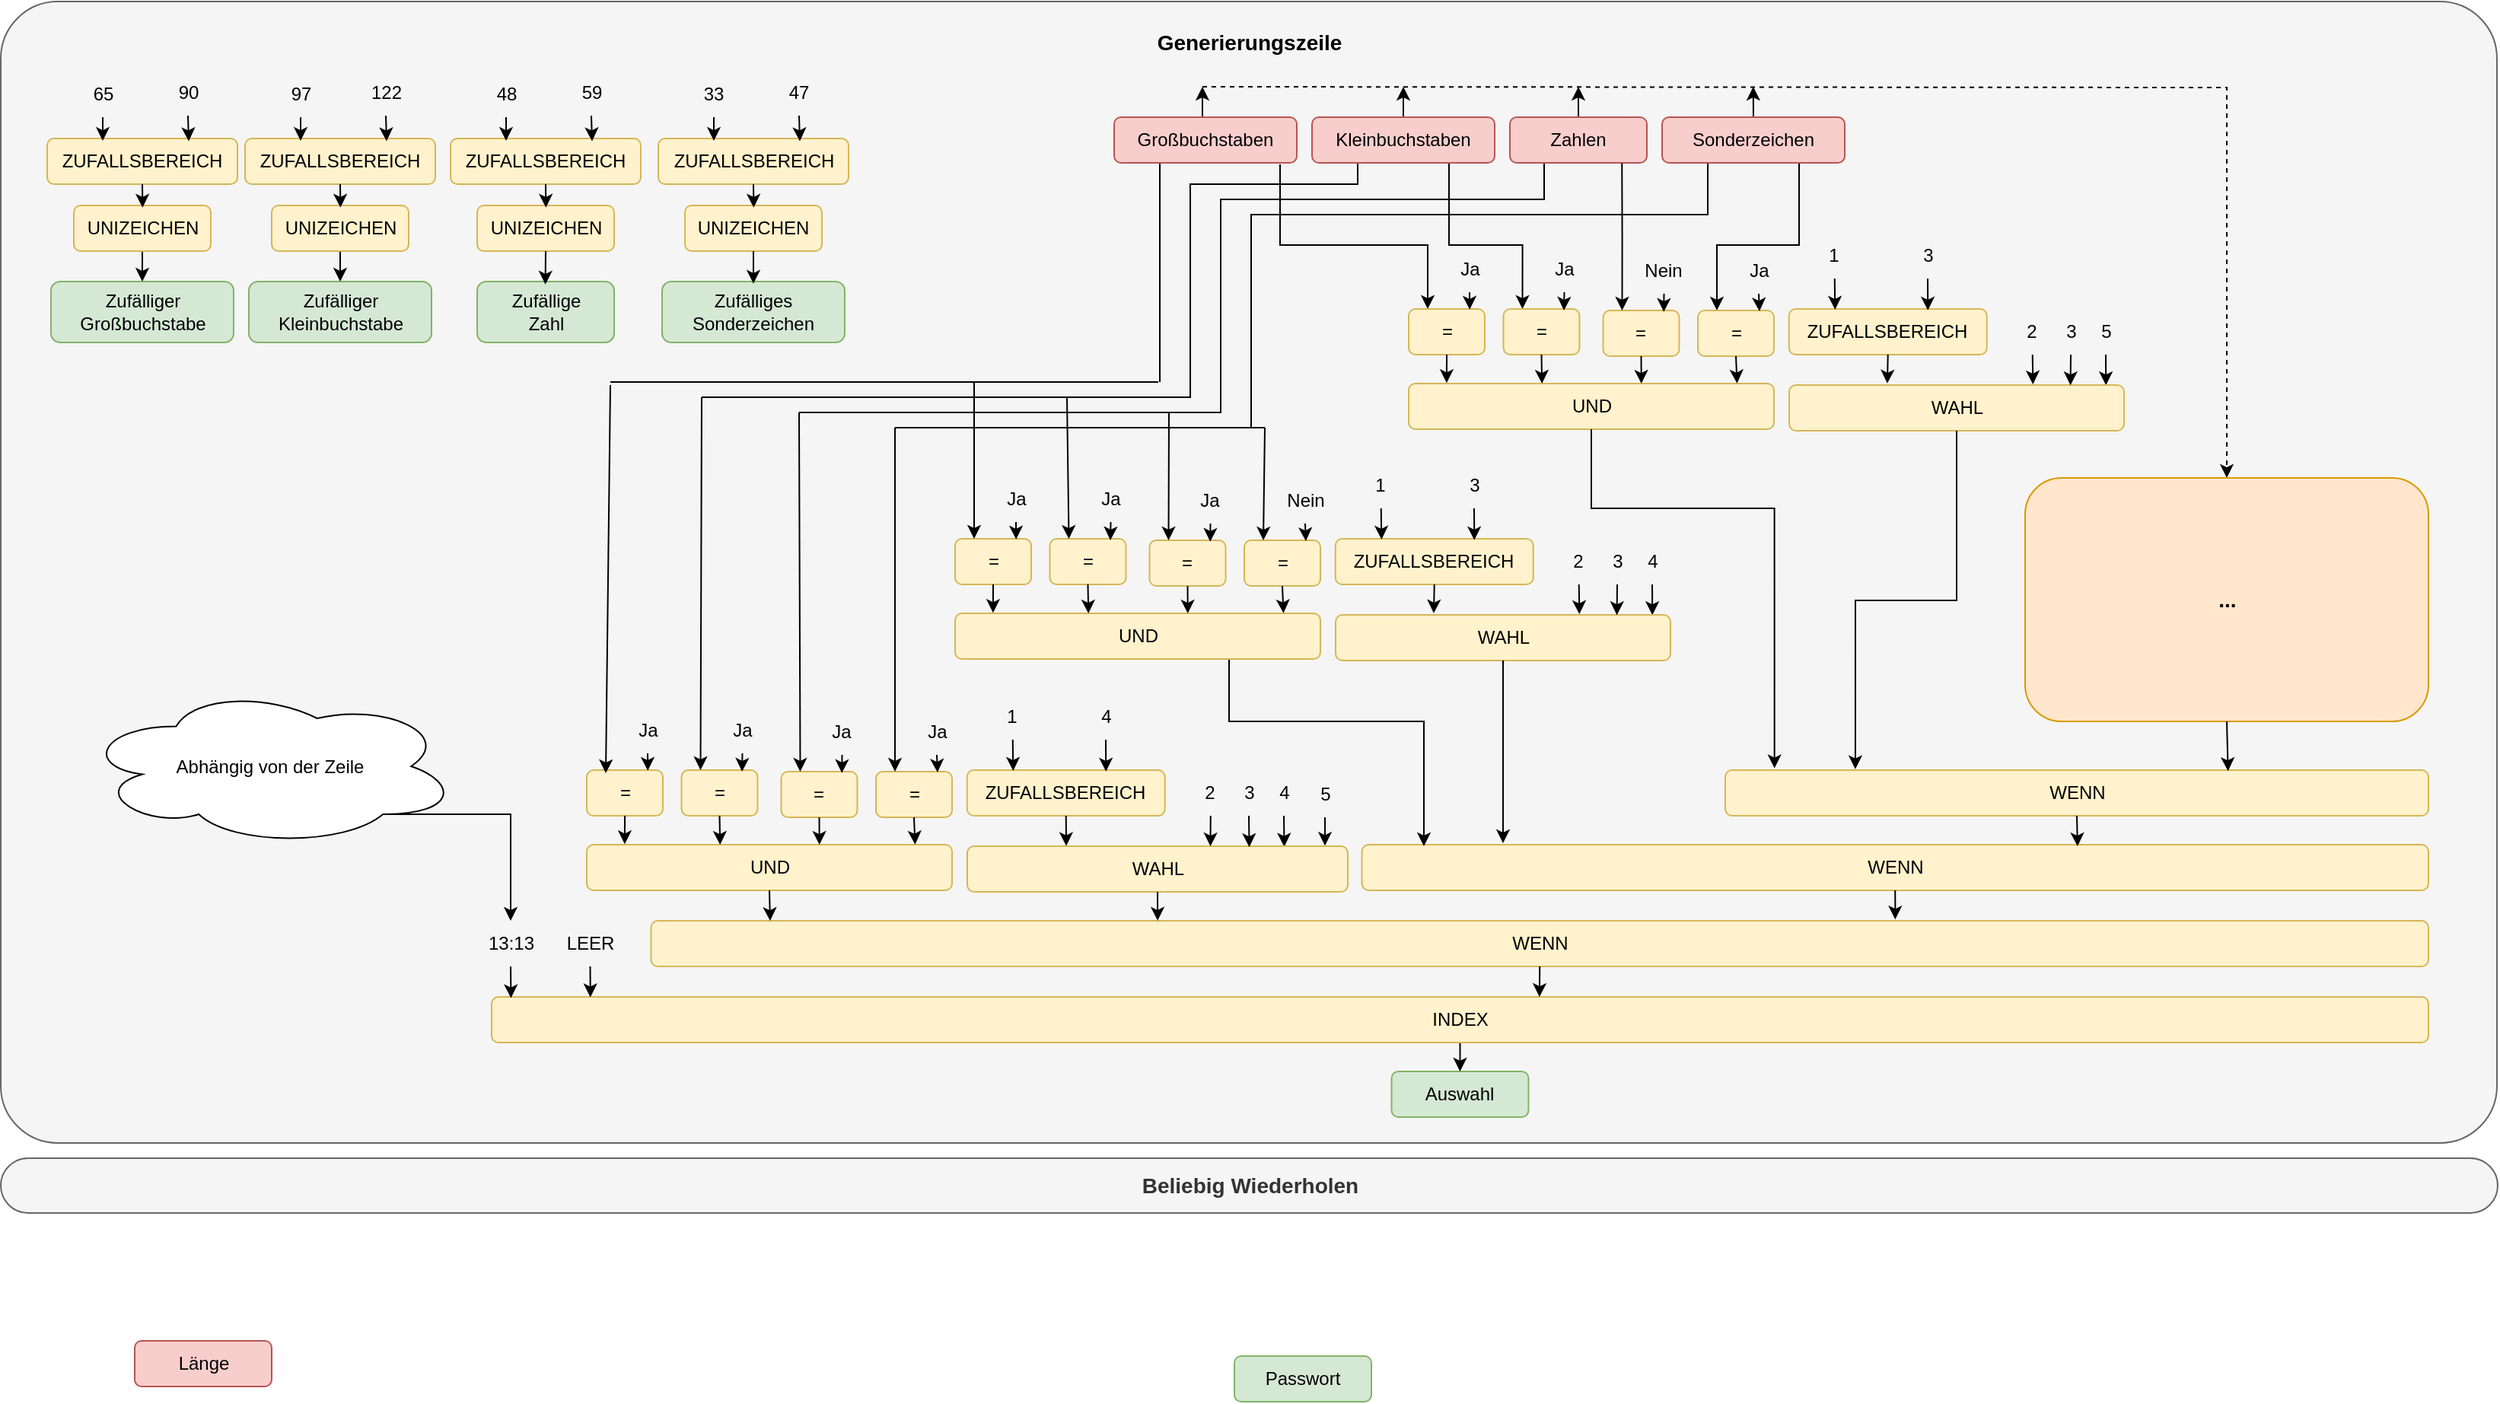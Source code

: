 <mxfile version="21.8.1" type="github">
  <diagram name="Seite-1" id="nKYYwXj5oOyGXuHnyCno">
    <mxGraphModel dx="2514" dy="882" grid="1" gridSize="10" guides="1" tooltips="1" connect="1" arrows="1" fold="1" page="1" pageScale="1" pageWidth="827" pageHeight="1169" math="0" shadow="0">
      <root>
        <mxCell id="0" />
        <mxCell id="1" parent="0" />
        <mxCell id="CdOR40OmgFl1oFGRCvYQ-206" value="" style="rounded=1;whiteSpace=wrap;html=1;arcSize=5;fillColor=#f5f5f5;strokeColor=#666666;fontColor=#333333;" vertex="1" parent="1">
          <mxGeometry x="-820.5" y="10" width="1640" height="750" as="geometry" />
        </mxCell>
        <mxCell id="CdOR40OmgFl1oFGRCvYQ-68" value="3" style="text;html=1;strokeColor=none;fillColor=none;align=center;verticalAlign=middle;whiteSpace=wrap;rounded=0;" vertex="1" parent="1">
          <mxGeometry x="-30.5" y="515" width="60" height="30" as="geometry" />
        </mxCell>
        <mxCell id="CdOR40OmgFl1oFGRCvYQ-69" value="4" style="text;html=1;strokeColor=none;fillColor=none;align=center;verticalAlign=middle;whiteSpace=wrap;rounded=0;" vertex="1" parent="1">
          <mxGeometry x="-7.5" y="515" width="60" height="30" as="geometry" />
        </mxCell>
        <mxCell id="CdOR40OmgFl1oFGRCvYQ-84" style="edgeStyle=orthogonalEdgeStyle;rounded=0;orthogonalLoop=1;jettySize=auto;html=1;exitX=0.5;exitY=1;exitDx=0;exitDy=0;entryX=0.833;entryY=0.011;entryDx=0;entryDy=0;entryPerimeter=0;" edge="1" parent="1" source="CdOR40OmgFl1oFGRCvYQ-69" target="CdOR40OmgFl1oFGRCvYQ-63">
          <mxGeometry relative="1" as="geometry" />
        </mxCell>
        <mxCell id="CdOR40OmgFl1oFGRCvYQ-70" value="5" style="text;html=1;strokeColor=none;fillColor=none;align=center;verticalAlign=middle;whiteSpace=wrap;rounded=0;" vertex="1" parent="1">
          <mxGeometry x="19.5" y="516" width="60" height="30" as="geometry" />
        </mxCell>
        <mxCell id="CdOR40OmgFl1oFGRCvYQ-1" value="Länge" style="rounded=1;whiteSpace=wrap;html=1;fillColor=#f8cecc;strokeColor=#b85450;" vertex="1" parent="1">
          <mxGeometry x="-732.5" y="890" width="90" height="30" as="geometry" />
        </mxCell>
        <mxCell id="CdOR40OmgFl1oFGRCvYQ-201" style="edgeStyle=orthogonalEdgeStyle;rounded=0;orthogonalLoop=1;jettySize=auto;html=1;entryX=0.5;entryY=0;entryDx=0;entryDy=0;dashed=1;" edge="1" parent="1" target="CdOR40OmgFl1oFGRCvYQ-167">
          <mxGeometry relative="1" as="geometry">
            <mxPoint x="1009" y="56" as="targetPoint" />
            <mxPoint x="-31" y="66" as="sourcePoint" />
          </mxGeometry>
        </mxCell>
        <mxCell id="CdOR40OmgFl1oFGRCvYQ-205" style="edgeStyle=orthogonalEdgeStyle;rounded=0;orthogonalLoop=1;jettySize=auto;html=1;exitX=0.5;exitY=0;exitDx=0;exitDy=0;" edge="1" parent="1" source="CdOR40OmgFl1oFGRCvYQ-2">
          <mxGeometry relative="1" as="geometry">
            <mxPoint x="-31" y="66" as="targetPoint" />
          </mxGeometry>
        </mxCell>
        <mxCell id="CdOR40OmgFl1oFGRCvYQ-254" style="edgeStyle=orthogonalEdgeStyle;rounded=0;orthogonalLoop=1;jettySize=auto;html=1;entryX=0.25;entryY=0;entryDx=0;entryDy=0;" edge="1" parent="1" target="CdOR40OmgFl1oFGRCvYQ-142">
          <mxGeometry relative="1" as="geometry">
            <mxPoint x="20" y="117" as="sourcePoint" />
            <Array as="points">
              <mxPoint x="20" y="117" />
              <mxPoint x="20" y="170" />
              <mxPoint x="117" y="170" />
            </Array>
          </mxGeometry>
        </mxCell>
        <mxCell id="CdOR40OmgFl1oFGRCvYQ-269" style="edgeStyle=orthogonalEdgeStyle;rounded=0;orthogonalLoop=1;jettySize=auto;html=1;exitX=0.25;exitY=1;exitDx=0;exitDy=0;endArrow=none;endFill=0;" edge="1" parent="1" source="CdOR40OmgFl1oFGRCvYQ-2">
          <mxGeometry relative="1" as="geometry">
            <mxPoint x="-59" y="260" as="targetPoint" />
          </mxGeometry>
        </mxCell>
        <mxCell id="CdOR40OmgFl1oFGRCvYQ-2" value="Großbuchstaben" style="rounded=1;whiteSpace=wrap;html=1;fillColor=#f8cecc;strokeColor=#b85450;" vertex="1" parent="1">
          <mxGeometry x="-89" y="86" width="120" height="30" as="geometry" />
        </mxCell>
        <mxCell id="CdOR40OmgFl1oFGRCvYQ-202" style="edgeStyle=orthogonalEdgeStyle;rounded=0;orthogonalLoop=1;jettySize=auto;html=1;exitX=0.5;exitY=0;exitDx=0;exitDy=0;" edge="1" parent="1" source="CdOR40OmgFl1oFGRCvYQ-4">
          <mxGeometry relative="1" as="geometry">
            <mxPoint x="101" y="66" as="targetPoint" />
          </mxGeometry>
        </mxCell>
        <mxCell id="CdOR40OmgFl1oFGRCvYQ-253" style="edgeStyle=orthogonalEdgeStyle;rounded=0;orthogonalLoop=1;jettySize=auto;html=1;exitX=0.75;exitY=1;exitDx=0;exitDy=0;entryX=0.25;entryY=0;entryDx=0;entryDy=0;" edge="1" parent="1" source="CdOR40OmgFl1oFGRCvYQ-4" target="CdOR40OmgFl1oFGRCvYQ-144">
          <mxGeometry relative="1" as="geometry">
            <Array as="points">
              <mxPoint x="131" y="170" />
              <mxPoint x="179" y="170" />
            </Array>
          </mxGeometry>
        </mxCell>
        <mxCell id="CdOR40OmgFl1oFGRCvYQ-270" style="edgeStyle=orthogonalEdgeStyle;rounded=0;orthogonalLoop=1;jettySize=auto;html=1;exitX=0.25;exitY=1;exitDx=0;exitDy=0;strokeColor=default;endArrow=none;endFill=0;" edge="1" parent="1" source="CdOR40OmgFl1oFGRCvYQ-4">
          <mxGeometry relative="1" as="geometry">
            <mxPoint x="-40" y="270" as="targetPoint" />
            <Array as="points">
              <mxPoint x="71" y="130" />
              <mxPoint x="-39" y="130" />
              <mxPoint x="-39" y="270" />
            </Array>
          </mxGeometry>
        </mxCell>
        <mxCell id="CdOR40OmgFl1oFGRCvYQ-4" value="Kleinbuchstaben" style="rounded=1;whiteSpace=wrap;html=1;fillColor=#f8cecc;strokeColor=#b85450;" vertex="1" parent="1">
          <mxGeometry x="41" y="86" width="120" height="30" as="geometry" />
        </mxCell>
        <mxCell id="CdOR40OmgFl1oFGRCvYQ-203" style="edgeStyle=orthogonalEdgeStyle;rounded=0;orthogonalLoop=1;jettySize=auto;html=1;exitX=0.5;exitY=0;exitDx=0;exitDy=0;" edge="1" parent="1" source="CdOR40OmgFl1oFGRCvYQ-5">
          <mxGeometry relative="1" as="geometry">
            <mxPoint x="216" y="66" as="targetPoint" />
          </mxGeometry>
        </mxCell>
        <mxCell id="CdOR40OmgFl1oFGRCvYQ-271" style="edgeStyle=orthogonalEdgeStyle;rounded=0;orthogonalLoop=1;jettySize=auto;html=1;exitX=0.25;exitY=1;exitDx=0;exitDy=0;endArrow=none;endFill=0;" edge="1" parent="1" source="CdOR40OmgFl1oFGRCvYQ-5">
          <mxGeometry relative="1" as="geometry">
            <mxPoint x="-20" y="280" as="targetPoint" />
            <Array as="points">
              <mxPoint x="194" y="140" />
              <mxPoint x="-19" y="140" />
              <mxPoint x="-19" y="280" />
            </Array>
          </mxGeometry>
        </mxCell>
        <mxCell id="CdOR40OmgFl1oFGRCvYQ-5" value="Zahlen" style="rounded=1;whiteSpace=wrap;html=1;fillColor=#f8cecc;strokeColor=#b85450;" vertex="1" parent="1">
          <mxGeometry x="171" y="86" width="90" height="30" as="geometry" />
        </mxCell>
        <mxCell id="CdOR40OmgFl1oFGRCvYQ-204" style="edgeStyle=orthogonalEdgeStyle;rounded=0;orthogonalLoop=1;jettySize=auto;html=1;exitX=0.5;exitY=0;exitDx=0;exitDy=0;" edge="1" parent="1" source="CdOR40OmgFl1oFGRCvYQ-6">
          <mxGeometry relative="1" as="geometry">
            <mxPoint x="330.882" y="66" as="targetPoint" />
          </mxGeometry>
        </mxCell>
        <mxCell id="CdOR40OmgFl1oFGRCvYQ-251" style="edgeStyle=orthogonalEdgeStyle;rounded=0;orthogonalLoop=1;jettySize=auto;html=1;exitX=0.75;exitY=1;exitDx=0;exitDy=0;entryX=0.25;entryY=0;entryDx=0;entryDy=0;" edge="1" parent="1" source="CdOR40OmgFl1oFGRCvYQ-6" target="CdOR40OmgFl1oFGRCvYQ-148">
          <mxGeometry relative="1" as="geometry">
            <Array as="points">
              <mxPoint x="361" y="170" />
              <mxPoint x="307" y="170" />
            </Array>
          </mxGeometry>
        </mxCell>
        <mxCell id="CdOR40OmgFl1oFGRCvYQ-273" style="edgeStyle=orthogonalEdgeStyle;rounded=0;orthogonalLoop=1;jettySize=auto;html=1;exitX=0.25;exitY=1;exitDx=0;exitDy=0;endArrow=none;endFill=0;" edge="1" parent="1" source="CdOR40OmgFl1oFGRCvYQ-6">
          <mxGeometry relative="1" as="geometry">
            <mxPoint y="290" as="targetPoint" />
            <Array as="points">
              <mxPoint x="301" y="150" />
              <mxPoint x="1" y="150" />
              <mxPoint x="1" y="290" />
            </Array>
          </mxGeometry>
        </mxCell>
        <mxCell id="CdOR40OmgFl1oFGRCvYQ-6" value="Sonderzeichen" style="rounded=1;whiteSpace=wrap;html=1;fillColor=#f8cecc;strokeColor=#b85450;" vertex="1" parent="1">
          <mxGeometry x="271" y="86" width="120" height="30" as="geometry" />
        </mxCell>
        <mxCell id="CdOR40OmgFl1oFGRCvYQ-8" value="Passwort" style="rounded=1;whiteSpace=wrap;html=1;fillColor=#d5e8d4;strokeColor=#82b366;" vertex="1" parent="1">
          <mxGeometry x="-10" y="900" width="90" height="30" as="geometry" />
        </mxCell>
        <mxCell id="CdOR40OmgFl1oFGRCvYQ-9" value="Auswahl" style="rounded=1;whiteSpace=wrap;html=1;fillColor=#d5e8d4;strokeColor=#82b366;" vertex="1" parent="1">
          <mxGeometry x="93.25" y="713" width="90" height="30" as="geometry" />
        </mxCell>
        <mxCell id="CdOR40OmgFl1oFGRCvYQ-11" value="Zufälliger&lt;br&gt;Großbuchstabe" style="rounded=1;whiteSpace=wrap;html=1;fillColor=#d5e8d4;strokeColor=#82b366;" vertex="1" parent="1">
          <mxGeometry x="-787.5" y="194" width="120" height="40" as="geometry" />
        </mxCell>
        <mxCell id="CdOR40OmgFl1oFGRCvYQ-12" value="Zufälliger&lt;br&gt;Kleinbuchstabe" style="rounded=1;whiteSpace=wrap;html=1;fillColor=#d5e8d4;strokeColor=#82b366;" vertex="1" parent="1">
          <mxGeometry x="-657.5" y="194" width="120" height="40" as="geometry" />
        </mxCell>
        <mxCell id="CdOR40OmgFl1oFGRCvYQ-14" value="Zufällige&lt;br&gt;Zahl" style="rounded=1;whiteSpace=wrap;html=1;fillColor=#d5e8d4;strokeColor=#82b366;" vertex="1" parent="1">
          <mxGeometry x="-507.5" y="194" width="90" height="40" as="geometry" />
        </mxCell>
        <mxCell id="CdOR40OmgFl1oFGRCvYQ-15" value="Zufälliges&lt;br&gt;Sonderzeichen" style="rounded=1;whiteSpace=wrap;html=1;fillColor=#d5e8d4;strokeColor=#82b366;" vertex="1" parent="1">
          <mxGeometry x="-386" y="194" width="120" height="40" as="geometry" />
        </mxCell>
        <mxCell id="CdOR40OmgFl1oFGRCvYQ-17" value="UNIZEICHEN" style="rounded=1;whiteSpace=wrap;html=1;fillColor=#fff2cc;strokeColor=#d6b656;" vertex="1" parent="1">
          <mxGeometry x="-371" y="144" width="90" height="30" as="geometry" />
        </mxCell>
        <mxCell id="CdOR40OmgFl1oFGRCvYQ-18" value="ZUFALLSBEREICH" style="rounded=1;whiteSpace=wrap;html=1;fillColor=#fff2cc;strokeColor=#d6b656;" vertex="1" parent="1">
          <mxGeometry x="-388.5" y="100" width="125" height="30" as="geometry" />
        </mxCell>
        <mxCell id="CdOR40OmgFl1oFGRCvYQ-19" value="33" style="text;html=1;strokeColor=none;fillColor=none;align=center;verticalAlign=middle;whiteSpace=wrap;rounded=0;" vertex="1" parent="1">
          <mxGeometry x="-382" y="56" width="60" height="30" as="geometry" />
        </mxCell>
        <mxCell id="CdOR40OmgFl1oFGRCvYQ-20" value="47" style="text;html=1;strokeColor=none;fillColor=none;align=center;verticalAlign=middle;whiteSpace=wrap;rounded=0;" vertex="1" parent="1">
          <mxGeometry x="-326" y="55" width="60" height="30" as="geometry" />
        </mxCell>
        <mxCell id="CdOR40OmgFl1oFGRCvYQ-22" style="edgeStyle=orthogonalEdgeStyle;rounded=0;orthogonalLoop=1;jettySize=auto;html=1;exitX=0.5;exitY=1;exitDx=0;exitDy=0;entryX=0.292;entryY=0.051;entryDx=0;entryDy=0;entryPerimeter=0;" edge="1" parent="1" source="CdOR40OmgFl1oFGRCvYQ-19" target="CdOR40OmgFl1oFGRCvYQ-18">
          <mxGeometry relative="1" as="geometry" />
        </mxCell>
        <mxCell id="CdOR40OmgFl1oFGRCvYQ-23" style="edgeStyle=orthogonalEdgeStyle;rounded=0;orthogonalLoop=1;jettySize=auto;html=1;exitX=0.5;exitY=1;exitDx=0;exitDy=0;entryX=0.744;entryY=0.058;entryDx=0;entryDy=0;entryPerimeter=0;" edge="1" parent="1" source="CdOR40OmgFl1oFGRCvYQ-20" target="CdOR40OmgFl1oFGRCvYQ-18">
          <mxGeometry relative="1" as="geometry" />
        </mxCell>
        <mxCell id="CdOR40OmgFl1oFGRCvYQ-24" style="edgeStyle=orthogonalEdgeStyle;rounded=0;orthogonalLoop=1;jettySize=auto;html=1;exitX=0.5;exitY=1;exitDx=0;exitDy=0;entryX=0.502;entryY=0.046;entryDx=0;entryDy=0;entryPerimeter=0;" edge="1" parent="1" source="CdOR40OmgFl1oFGRCvYQ-18" target="CdOR40OmgFl1oFGRCvYQ-17">
          <mxGeometry relative="1" as="geometry" />
        </mxCell>
        <mxCell id="CdOR40OmgFl1oFGRCvYQ-25" style="edgeStyle=orthogonalEdgeStyle;rounded=0;orthogonalLoop=1;jettySize=auto;html=1;exitX=0.5;exitY=1;exitDx=0;exitDy=0;entryX=0.5;entryY=0.035;entryDx=0;entryDy=0;entryPerimeter=0;" edge="1" parent="1" source="CdOR40OmgFl1oFGRCvYQ-17" target="CdOR40OmgFl1oFGRCvYQ-15">
          <mxGeometry relative="1" as="geometry" />
        </mxCell>
        <mxCell id="CdOR40OmgFl1oFGRCvYQ-56" style="edgeStyle=orthogonalEdgeStyle;rounded=0;orthogonalLoop=1;jettySize=auto;html=1;exitX=0.5;exitY=1;exitDx=0;exitDy=0;entryX=0.5;entryY=0;entryDx=0;entryDy=0;" edge="1" parent="1" source="CdOR40OmgFl1oFGRCvYQ-26" target="CdOR40OmgFl1oFGRCvYQ-12">
          <mxGeometry relative="1" as="geometry" />
        </mxCell>
        <mxCell id="CdOR40OmgFl1oFGRCvYQ-26" value="UNIZEICHEN" style="rounded=1;whiteSpace=wrap;html=1;fillColor=#fff2cc;strokeColor=#d6b656;" vertex="1" parent="1">
          <mxGeometry x="-642.5" y="144" width="90" height="30" as="geometry" />
        </mxCell>
        <mxCell id="CdOR40OmgFl1oFGRCvYQ-27" value="ZUFALLSBEREICH" style="rounded=1;whiteSpace=wrap;html=1;fillColor=#fff2cc;strokeColor=#d6b656;" vertex="1" parent="1">
          <mxGeometry x="-660" y="100" width="125" height="30" as="geometry" />
        </mxCell>
        <mxCell id="CdOR40OmgFl1oFGRCvYQ-28" value="97" style="text;html=1;strokeColor=none;fillColor=none;align=center;verticalAlign=middle;whiteSpace=wrap;rounded=0;" vertex="1" parent="1">
          <mxGeometry x="-653.5" y="56" width="60" height="30" as="geometry" />
        </mxCell>
        <mxCell id="CdOR40OmgFl1oFGRCvYQ-29" value="122" style="text;html=1;strokeColor=none;fillColor=none;align=center;verticalAlign=middle;whiteSpace=wrap;rounded=0;" vertex="1" parent="1">
          <mxGeometry x="-597.5" y="55" width="60" height="30" as="geometry" />
        </mxCell>
        <mxCell id="CdOR40OmgFl1oFGRCvYQ-30" style="edgeStyle=orthogonalEdgeStyle;rounded=0;orthogonalLoop=1;jettySize=auto;html=1;exitX=0.5;exitY=1;exitDx=0;exitDy=0;entryX=0.292;entryY=0.051;entryDx=0;entryDy=0;entryPerimeter=0;" edge="1" parent="1" source="CdOR40OmgFl1oFGRCvYQ-28" target="CdOR40OmgFl1oFGRCvYQ-27">
          <mxGeometry relative="1" as="geometry" />
        </mxCell>
        <mxCell id="CdOR40OmgFl1oFGRCvYQ-31" style="edgeStyle=orthogonalEdgeStyle;rounded=0;orthogonalLoop=1;jettySize=auto;html=1;exitX=0.5;exitY=1;exitDx=0;exitDy=0;entryX=0.744;entryY=0.058;entryDx=0;entryDy=0;entryPerimeter=0;" edge="1" parent="1" source="CdOR40OmgFl1oFGRCvYQ-29" target="CdOR40OmgFl1oFGRCvYQ-27">
          <mxGeometry relative="1" as="geometry" />
        </mxCell>
        <mxCell id="CdOR40OmgFl1oFGRCvYQ-32" style="edgeStyle=orthogonalEdgeStyle;rounded=0;orthogonalLoop=1;jettySize=auto;html=1;exitX=0.5;exitY=1;exitDx=0;exitDy=0;entryX=0.502;entryY=0.046;entryDx=0;entryDy=0;entryPerimeter=0;" edge="1" parent="1" source="CdOR40OmgFl1oFGRCvYQ-27" target="CdOR40OmgFl1oFGRCvYQ-26">
          <mxGeometry relative="1" as="geometry" />
        </mxCell>
        <mxCell id="CdOR40OmgFl1oFGRCvYQ-57" style="edgeStyle=orthogonalEdgeStyle;rounded=0;orthogonalLoop=1;jettySize=auto;html=1;exitX=0.5;exitY=1;exitDx=0;exitDy=0;entryX=0.5;entryY=0;entryDx=0;entryDy=0;" edge="1" parent="1" source="CdOR40OmgFl1oFGRCvYQ-33" target="CdOR40OmgFl1oFGRCvYQ-11">
          <mxGeometry relative="1" as="geometry" />
        </mxCell>
        <mxCell id="CdOR40OmgFl1oFGRCvYQ-33" value="UNIZEICHEN" style="rounded=1;whiteSpace=wrap;html=1;fillColor=#fff2cc;strokeColor=#d6b656;" vertex="1" parent="1">
          <mxGeometry x="-772.5" y="144" width="90" height="30" as="geometry" />
        </mxCell>
        <mxCell id="CdOR40OmgFl1oFGRCvYQ-34" value="ZUFALLSBEREICH" style="rounded=1;whiteSpace=wrap;html=1;fillColor=#fff2cc;strokeColor=#d6b656;" vertex="1" parent="1">
          <mxGeometry x="-790" y="100" width="125" height="30" as="geometry" />
        </mxCell>
        <mxCell id="CdOR40OmgFl1oFGRCvYQ-35" value="65" style="text;html=1;strokeColor=none;fillColor=none;align=center;verticalAlign=middle;whiteSpace=wrap;rounded=0;" vertex="1" parent="1">
          <mxGeometry x="-783.5" y="56" width="60" height="30" as="geometry" />
        </mxCell>
        <mxCell id="CdOR40OmgFl1oFGRCvYQ-36" value="90" style="text;html=1;strokeColor=none;fillColor=none;align=center;verticalAlign=middle;whiteSpace=wrap;rounded=0;" vertex="1" parent="1">
          <mxGeometry x="-727.5" y="55" width="60" height="30" as="geometry" />
        </mxCell>
        <mxCell id="CdOR40OmgFl1oFGRCvYQ-37" style="edgeStyle=orthogonalEdgeStyle;rounded=0;orthogonalLoop=1;jettySize=auto;html=1;exitX=0.5;exitY=1;exitDx=0;exitDy=0;entryX=0.292;entryY=0.051;entryDx=0;entryDy=0;entryPerimeter=0;" edge="1" parent="1" source="CdOR40OmgFl1oFGRCvYQ-35" target="CdOR40OmgFl1oFGRCvYQ-34">
          <mxGeometry relative="1" as="geometry" />
        </mxCell>
        <mxCell id="CdOR40OmgFl1oFGRCvYQ-38" style="edgeStyle=orthogonalEdgeStyle;rounded=0;orthogonalLoop=1;jettySize=auto;html=1;exitX=0.5;exitY=1;exitDx=0;exitDy=0;entryX=0.744;entryY=0.058;entryDx=0;entryDy=0;entryPerimeter=0;" edge="1" parent="1" source="CdOR40OmgFl1oFGRCvYQ-36" target="CdOR40OmgFl1oFGRCvYQ-34">
          <mxGeometry relative="1" as="geometry" />
        </mxCell>
        <mxCell id="CdOR40OmgFl1oFGRCvYQ-39" style="edgeStyle=orthogonalEdgeStyle;rounded=0;orthogonalLoop=1;jettySize=auto;html=1;exitX=0.5;exitY=1;exitDx=0;exitDy=0;entryX=0.502;entryY=0.046;entryDx=0;entryDy=0;entryPerimeter=0;" edge="1" parent="1" source="CdOR40OmgFl1oFGRCvYQ-34" target="CdOR40OmgFl1oFGRCvYQ-33">
          <mxGeometry relative="1" as="geometry" />
        </mxCell>
        <mxCell id="CdOR40OmgFl1oFGRCvYQ-47" value="UNIZEICHEN" style="rounded=1;whiteSpace=wrap;html=1;fillColor=#fff2cc;strokeColor=#d6b656;" vertex="1" parent="1">
          <mxGeometry x="-507.5" y="144" width="90" height="30" as="geometry" />
        </mxCell>
        <mxCell id="CdOR40OmgFl1oFGRCvYQ-48" value="ZUFALLSBEREICH" style="rounded=1;whiteSpace=wrap;html=1;fillColor=#fff2cc;strokeColor=#d6b656;" vertex="1" parent="1">
          <mxGeometry x="-525" y="100" width="125" height="30" as="geometry" />
        </mxCell>
        <mxCell id="CdOR40OmgFl1oFGRCvYQ-49" value="48" style="text;html=1;strokeColor=none;fillColor=none;align=center;verticalAlign=middle;whiteSpace=wrap;rounded=0;" vertex="1" parent="1">
          <mxGeometry x="-518.5" y="56" width="60" height="30" as="geometry" />
        </mxCell>
        <mxCell id="CdOR40OmgFl1oFGRCvYQ-50" value="59" style="text;html=1;strokeColor=none;fillColor=none;align=center;verticalAlign=middle;whiteSpace=wrap;rounded=0;" vertex="1" parent="1">
          <mxGeometry x="-462.5" y="55" width="60" height="30" as="geometry" />
        </mxCell>
        <mxCell id="CdOR40OmgFl1oFGRCvYQ-51" style="edgeStyle=orthogonalEdgeStyle;rounded=0;orthogonalLoop=1;jettySize=auto;html=1;exitX=0.5;exitY=1;exitDx=0;exitDy=0;entryX=0.292;entryY=0.051;entryDx=0;entryDy=0;entryPerimeter=0;" edge="1" parent="1" source="CdOR40OmgFl1oFGRCvYQ-49" target="CdOR40OmgFl1oFGRCvYQ-48">
          <mxGeometry relative="1" as="geometry" />
        </mxCell>
        <mxCell id="CdOR40OmgFl1oFGRCvYQ-52" style="edgeStyle=orthogonalEdgeStyle;rounded=0;orthogonalLoop=1;jettySize=auto;html=1;exitX=0.5;exitY=1;exitDx=0;exitDy=0;entryX=0.744;entryY=0.058;entryDx=0;entryDy=0;entryPerimeter=0;" edge="1" parent="1" source="CdOR40OmgFl1oFGRCvYQ-50" target="CdOR40OmgFl1oFGRCvYQ-48">
          <mxGeometry relative="1" as="geometry" />
        </mxCell>
        <mxCell id="CdOR40OmgFl1oFGRCvYQ-53" style="edgeStyle=orthogonalEdgeStyle;rounded=0;orthogonalLoop=1;jettySize=auto;html=1;exitX=0.5;exitY=1;exitDx=0;exitDy=0;entryX=0.502;entryY=0.046;entryDx=0;entryDy=0;entryPerimeter=0;" edge="1" parent="1" source="CdOR40OmgFl1oFGRCvYQ-48" target="CdOR40OmgFl1oFGRCvYQ-47">
          <mxGeometry relative="1" as="geometry" />
        </mxCell>
        <mxCell id="CdOR40OmgFl1oFGRCvYQ-54" style="edgeStyle=orthogonalEdgeStyle;rounded=0;orthogonalLoop=1;jettySize=auto;html=1;exitX=0.5;exitY=1;exitDx=0;exitDy=0;entryX=0.498;entryY=0.048;entryDx=0;entryDy=0;entryPerimeter=0;" edge="1" parent="1" source="CdOR40OmgFl1oFGRCvYQ-47" target="CdOR40OmgFl1oFGRCvYQ-14">
          <mxGeometry relative="1" as="geometry" />
        </mxCell>
        <mxCell id="CdOR40OmgFl1oFGRCvYQ-176" style="edgeStyle=orthogonalEdgeStyle;rounded=0;orthogonalLoop=1;jettySize=auto;html=1;exitX=0.5;exitY=1;exitDx=0;exitDy=0;entryX=0.5;entryY=0;entryDx=0;entryDy=0;" edge="1" parent="1" source="CdOR40OmgFl1oFGRCvYQ-58" target="CdOR40OmgFl1oFGRCvYQ-9">
          <mxGeometry relative="1" as="geometry" />
        </mxCell>
        <mxCell id="CdOR40OmgFl1oFGRCvYQ-58" value="INDEX" style="rounded=1;whiteSpace=wrap;html=1;fillColor=#fff2cc;strokeColor=#d6b656;" vertex="1" parent="1">
          <mxGeometry x="-498" y="664" width="1272.5" height="30" as="geometry" />
        </mxCell>
        <mxCell id="CdOR40OmgFl1oFGRCvYQ-59" value="13:13" style="text;html=1;strokeColor=none;fillColor=none;align=center;verticalAlign=middle;whiteSpace=wrap;rounded=0;" vertex="1" parent="1">
          <mxGeometry x="-515.5" y="614" width="60" height="30" as="geometry" />
        </mxCell>
        <mxCell id="CdOR40OmgFl1oFGRCvYQ-60" value="LEER" style="text;html=1;strokeColor=none;fillColor=none;align=center;verticalAlign=middle;whiteSpace=wrap;rounded=0;" vertex="1" parent="1">
          <mxGeometry x="-463.25" y="614" width="60" height="30" as="geometry" />
        </mxCell>
        <mxCell id="CdOR40OmgFl1oFGRCvYQ-61" value="WENN" style="rounded=1;whiteSpace=wrap;html=1;fillColor=#fff2cc;strokeColor=#d6b656;" vertex="1" parent="1">
          <mxGeometry x="-393.25" y="614" width="1167.75" height="30" as="geometry" />
        </mxCell>
        <mxCell id="CdOR40OmgFl1oFGRCvYQ-62" value="UND" style="rounded=1;whiteSpace=wrap;html=1;fillColor=#fff2cc;strokeColor=#d6b656;" vertex="1" parent="1">
          <mxGeometry x="-435.5" y="564" width="240" height="30" as="geometry" />
        </mxCell>
        <mxCell id="CdOR40OmgFl1oFGRCvYQ-63" value="WAHL" style="rounded=1;whiteSpace=wrap;html=1;fillColor=#fff2cc;strokeColor=#d6b656;" vertex="1" parent="1">
          <mxGeometry x="-185.5" y="565" width="250" height="30" as="geometry" />
        </mxCell>
        <mxCell id="CdOR40OmgFl1oFGRCvYQ-64" value="ZUFALLSBEREICH" style="rounded=1;whiteSpace=wrap;html=1;fillColor=#fff2cc;strokeColor=#d6b656;" vertex="1" parent="1">
          <mxGeometry x="-185.63" y="515" width="130" height="30" as="geometry" />
        </mxCell>
        <mxCell id="CdOR40OmgFl1oFGRCvYQ-65" value="1" style="text;html=1;strokeColor=none;fillColor=none;align=center;verticalAlign=middle;whiteSpace=wrap;rounded=0;" vertex="1" parent="1">
          <mxGeometry x="-185.63" y="465" width="60" height="30" as="geometry" />
        </mxCell>
        <mxCell id="CdOR40OmgFl1oFGRCvYQ-66" value="4" style="text;html=1;strokeColor=none;fillColor=none;align=center;verticalAlign=middle;whiteSpace=wrap;rounded=0;" vertex="1" parent="1">
          <mxGeometry x="-124.5" y="465" width="60" height="30" as="geometry" />
        </mxCell>
        <mxCell id="CdOR40OmgFl1oFGRCvYQ-67" value="2" style="text;html=1;strokeColor=none;fillColor=none;align=center;verticalAlign=middle;whiteSpace=wrap;rounded=0;" vertex="1" parent="1">
          <mxGeometry x="-55.63" y="515" width="60" height="30" as="geometry" />
        </mxCell>
        <mxCell id="CdOR40OmgFl1oFGRCvYQ-71" value="=" style="rounded=1;whiteSpace=wrap;html=1;fillColor=#fff2cc;strokeColor=#d6b656;" vertex="1" parent="1">
          <mxGeometry x="-435.5" y="515" width="50" height="30" as="geometry" />
        </mxCell>
        <mxCell id="CdOR40OmgFl1oFGRCvYQ-72" value="Ja" style="text;html=1;strokeColor=none;fillColor=none;align=center;verticalAlign=middle;whiteSpace=wrap;rounded=0;" vertex="1" parent="1">
          <mxGeometry x="-425.5" y="474" width="60" height="30" as="geometry" />
        </mxCell>
        <mxCell id="CdOR40OmgFl1oFGRCvYQ-73" value="=" style="rounded=1;whiteSpace=wrap;html=1;fillColor=#fff2cc;strokeColor=#d6b656;" vertex="1" parent="1">
          <mxGeometry x="-373.25" y="515" width="50" height="30" as="geometry" />
        </mxCell>
        <mxCell id="CdOR40OmgFl1oFGRCvYQ-74" value="Ja" style="text;html=1;strokeColor=none;fillColor=none;align=center;verticalAlign=middle;whiteSpace=wrap;rounded=0;" vertex="1" parent="1">
          <mxGeometry x="-363.25" y="474" width="60" height="30" as="geometry" />
        </mxCell>
        <mxCell id="CdOR40OmgFl1oFGRCvYQ-75" value="=" style="rounded=1;whiteSpace=wrap;html=1;fillColor=#fff2cc;strokeColor=#d6b656;" vertex="1" parent="1">
          <mxGeometry x="-307.75" y="516" width="50" height="30" as="geometry" />
        </mxCell>
        <mxCell id="CdOR40OmgFl1oFGRCvYQ-76" value="Ja" style="text;html=1;strokeColor=none;fillColor=none;align=center;verticalAlign=middle;whiteSpace=wrap;rounded=0;" vertex="1" parent="1">
          <mxGeometry x="-297.75" y="475" width="60" height="30" as="geometry" />
        </mxCell>
        <mxCell id="CdOR40OmgFl1oFGRCvYQ-77" value="=" style="rounded=1;whiteSpace=wrap;html=1;fillColor=#fff2cc;strokeColor=#d6b656;" vertex="1" parent="1">
          <mxGeometry x="-245.5" y="516" width="50" height="30" as="geometry" />
        </mxCell>
        <mxCell id="CdOR40OmgFl1oFGRCvYQ-78" value="Ja" style="text;html=1;strokeColor=none;fillColor=none;align=center;verticalAlign=middle;whiteSpace=wrap;rounded=0;" vertex="1" parent="1">
          <mxGeometry x="-235.5" y="475" width="60" height="30" as="geometry" />
        </mxCell>
        <mxCell id="CdOR40OmgFl1oFGRCvYQ-82" style="edgeStyle=orthogonalEdgeStyle;rounded=0;orthogonalLoop=1;jettySize=auto;html=1;exitX=0.5;exitY=1;exitDx=0;exitDy=0;entryX=0.26;entryY=-0.006;entryDx=0;entryDy=0;entryPerimeter=0;" edge="1" parent="1" source="CdOR40OmgFl1oFGRCvYQ-64" target="CdOR40OmgFl1oFGRCvYQ-63">
          <mxGeometry relative="1" as="geometry" />
        </mxCell>
        <mxCell id="CdOR40OmgFl1oFGRCvYQ-83" style="edgeStyle=orthogonalEdgeStyle;rounded=0;orthogonalLoop=1;jettySize=auto;html=1;exitX=0.5;exitY=1;exitDx=0;exitDy=0;entryX=0.94;entryY=-0.011;entryDx=0;entryDy=0;entryPerimeter=0;" edge="1" parent="1" source="CdOR40OmgFl1oFGRCvYQ-70" target="CdOR40OmgFl1oFGRCvYQ-63">
          <mxGeometry relative="1" as="geometry" />
        </mxCell>
        <mxCell id="CdOR40OmgFl1oFGRCvYQ-85" style="edgeStyle=orthogonalEdgeStyle;rounded=0;orthogonalLoop=1;jettySize=auto;html=1;exitX=0.5;exitY=1;exitDx=0;exitDy=0;entryX=0.741;entryY=0.019;entryDx=0;entryDy=0;entryPerimeter=0;" edge="1" parent="1" source="CdOR40OmgFl1oFGRCvYQ-68" target="CdOR40OmgFl1oFGRCvYQ-63">
          <mxGeometry relative="1" as="geometry" />
        </mxCell>
        <mxCell id="CdOR40OmgFl1oFGRCvYQ-86" style="edgeStyle=orthogonalEdgeStyle;rounded=0;orthogonalLoop=1;jettySize=auto;html=1;exitX=0.5;exitY=1;exitDx=0;exitDy=0;entryX=0.639;entryY=0.002;entryDx=0;entryDy=0;entryPerimeter=0;" edge="1" parent="1" source="CdOR40OmgFl1oFGRCvYQ-67" target="CdOR40OmgFl1oFGRCvYQ-63">
          <mxGeometry relative="1" as="geometry" />
        </mxCell>
        <mxCell id="CdOR40OmgFl1oFGRCvYQ-87" style="edgeStyle=orthogonalEdgeStyle;rounded=0;orthogonalLoop=1;jettySize=auto;html=1;exitX=0.5;exitY=1;exitDx=0;exitDy=0;entryX=0.233;entryY=0.015;entryDx=0;entryDy=0;entryPerimeter=0;" edge="1" parent="1" source="CdOR40OmgFl1oFGRCvYQ-65" target="CdOR40OmgFl1oFGRCvYQ-64">
          <mxGeometry relative="1" as="geometry" />
        </mxCell>
        <mxCell id="CdOR40OmgFl1oFGRCvYQ-88" style="edgeStyle=orthogonalEdgeStyle;rounded=0;orthogonalLoop=1;jettySize=auto;html=1;exitX=0.5;exitY=1;exitDx=0;exitDy=0;entryX=0.702;entryY=0.03;entryDx=0;entryDy=0;entryPerimeter=0;" edge="1" parent="1" source="CdOR40OmgFl1oFGRCvYQ-66" target="CdOR40OmgFl1oFGRCvYQ-64">
          <mxGeometry relative="1" as="geometry" />
        </mxCell>
        <mxCell id="CdOR40OmgFl1oFGRCvYQ-89" style="edgeStyle=orthogonalEdgeStyle;rounded=0;orthogonalLoop=1;jettySize=auto;html=1;exitX=0.5;exitY=1;exitDx=0;exitDy=0;entryX=0.802;entryY=0.013;entryDx=0;entryDy=0;entryPerimeter=0;" edge="1" parent="1" source="CdOR40OmgFl1oFGRCvYQ-72" target="CdOR40OmgFl1oFGRCvYQ-71">
          <mxGeometry relative="1" as="geometry" />
        </mxCell>
        <mxCell id="CdOR40OmgFl1oFGRCvYQ-90" style="edgeStyle=orthogonalEdgeStyle;rounded=0;orthogonalLoop=1;jettySize=auto;html=1;exitX=0.5;exitY=1;exitDx=0;exitDy=0;entryX=0.795;entryY=0.032;entryDx=0;entryDy=0;entryPerimeter=0;" edge="1" parent="1" source="CdOR40OmgFl1oFGRCvYQ-74" target="CdOR40OmgFl1oFGRCvYQ-73">
          <mxGeometry relative="1" as="geometry" />
        </mxCell>
        <mxCell id="CdOR40OmgFl1oFGRCvYQ-91" style="edgeStyle=orthogonalEdgeStyle;rounded=0;orthogonalLoop=1;jettySize=auto;html=1;exitX=0.5;exitY=1;exitDx=0;exitDy=0;entryX=0.797;entryY=0.031;entryDx=0;entryDy=0;entryPerimeter=0;" edge="1" parent="1" source="CdOR40OmgFl1oFGRCvYQ-76" target="CdOR40OmgFl1oFGRCvYQ-75">
          <mxGeometry relative="1" as="geometry" />
        </mxCell>
        <mxCell id="CdOR40OmgFl1oFGRCvYQ-92" style="edgeStyle=orthogonalEdgeStyle;rounded=0;orthogonalLoop=1;jettySize=auto;html=1;exitX=0.5;exitY=1;exitDx=0;exitDy=0;entryX=0.809;entryY=0.018;entryDx=0;entryDy=0;entryPerimeter=0;" edge="1" parent="1" source="CdOR40OmgFl1oFGRCvYQ-78" target="CdOR40OmgFl1oFGRCvYQ-77">
          <mxGeometry relative="1" as="geometry" />
        </mxCell>
        <mxCell id="CdOR40OmgFl1oFGRCvYQ-93" style="edgeStyle=orthogonalEdgeStyle;rounded=0;orthogonalLoop=1;jettySize=auto;html=1;exitX=0.5;exitY=1;exitDx=0;exitDy=0;entryX=0.104;entryY=-0.012;entryDx=0;entryDy=0;entryPerimeter=0;" edge="1" parent="1" source="CdOR40OmgFl1oFGRCvYQ-71" target="CdOR40OmgFl1oFGRCvYQ-62">
          <mxGeometry relative="1" as="geometry" />
        </mxCell>
        <mxCell id="CdOR40OmgFl1oFGRCvYQ-94" style="edgeStyle=orthogonalEdgeStyle;rounded=0;orthogonalLoop=1;jettySize=auto;html=1;exitX=0.5;exitY=1;exitDx=0;exitDy=0;entryX=0.365;entryY=0.001;entryDx=0;entryDy=0;entryPerimeter=0;" edge="1" parent="1" source="CdOR40OmgFl1oFGRCvYQ-73" target="CdOR40OmgFl1oFGRCvYQ-62">
          <mxGeometry relative="1" as="geometry" />
        </mxCell>
        <mxCell id="CdOR40OmgFl1oFGRCvYQ-95" style="edgeStyle=orthogonalEdgeStyle;rounded=0;orthogonalLoop=1;jettySize=auto;html=1;exitX=0.5;exitY=1;exitDx=0;exitDy=0;entryX=0.637;entryY=0.001;entryDx=0;entryDy=0;entryPerimeter=0;" edge="1" parent="1" source="CdOR40OmgFl1oFGRCvYQ-75" target="CdOR40OmgFl1oFGRCvYQ-62">
          <mxGeometry relative="1" as="geometry" />
        </mxCell>
        <mxCell id="CdOR40OmgFl1oFGRCvYQ-96" style="edgeStyle=orthogonalEdgeStyle;rounded=0;orthogonalLoop=1;jettySize=auto;html=1;exitX=0.5;exitY=1;exitDx=0;exitDy=0;entryX=0.899;entryY=-0.005;entryDx=0;entryDy=0;entryPerimeter=0;" edge="1" parent="1" source="CdOR40OmgFl1oFGRCvYQ-77" target="CdOR40OmgFl1oFGRCvYQ-62">
          <mxGeometry relative="1" as="geometry" />
        </mxCell>
        <mxCell id="CdOR40OmgFl1oFGRCvYQ-97" value="3" style="text;html=1;strokeColor=none;fillColor=none;align=center;verticalAlign=middle;whiteSpace=wrap;rounded=0;" vertex="1" parent="1">
          <mxGeometry x="211.5" y="363" width="60" height="30" as="geometry" />
        </mxCell>
        <mxCell id="CdOR40OmgFl1oFGRCvYQ-98" value="4" style="text;html=1;strokeColor=none;fillColor=none;align=center;verticalAlign=middle;whiteSpace=wrap;rounded=0;" vertex="1" parent="1">
          <mxGeometry x="234.5" y="363" width="60" height="30" as="geometry" />
        </mxCell>
        <mxCell id="CdOR40OmgFl1oFGRCvYQ-99" style="edgeStyle=orthogonalEdgeStyle;rounded=0;orthogonalLoop=1;jettySize=auto;html=1;exitX=0.5;exitY=1;exitDx=0;exitDy=0;entryX=0.946;entryY=0.003;entryDx=0;entryDy=0;entryPerimeter=0;" edge="1" parent="1" source="CdOR40OmgFl1oFGRCvYQ-98" target="CdOR40OmgFl1oFGRCvYQ-103">
          <mxGeometry relative="1" as="geometry" />
        </mxCell>
        <mxCell id="CdOR40OmgFl1oFGRCvYQ-101" value="WENN" style="rounded=1;whiteSpace=wrap;html=1;fillColor=#fff2cc;strokeColor=#d6b656;" vertex="1" parent="1">
          <mxGeometry x="73.75" y="564" width="700.75" height="30" as="geometry" />
        </mxCell>
        <mxCell id="CdOR40OmgFl1oFGRCvYQ-163" style="edgeStyle=orthogonalEdgeStyle;rounded=0;orthogonalLoop=1;jettySize=auto;html=1;exitX=0.75;exitY=1;exitDx=0;exitDy=0;" edge="1" parent="1" source="CdOR40OmgFl1oFGRCvYQ-102">
          <mxGeometry relative="1" as="geometry">
            <mxPoint x="114.5" y="565" as="targetPoint" />
            <Array as="points">
              <mxPoint x="-13.5" y="483" />
              <mxPoint x="114.5" y="483" />
            </Array>
          </mxGeometry>
        </mxCell>
        <mxCell id="CdOR40OmgFl1oFGRCvYQ-102" value="UND" style="rounded=1;whiteSpace=wrap;html=1;fillColor=#fff2cc;strokeColor=#d6b656;" vertex="1" parent="1">
          <mxGeometry x="-193.5" y="412" width="240" height="30" as="geometry" />
        </mxCell>
        <mxCell id="CdOR40OmgFl1oFGRCvYQ-103" value="WAHL" style="rounded=1;whiteSpace=wrap;html=1;fillColor=#fff2cc;strokeColor=#d6b656;" vertex="1" parent="1">
          <mxGeometry x="56.5" y="413" width="220" height="30" as="geometry" />
        </mxCell>
        <mxCell id="CdOR40OmgFl1oFGRCvYQ-104" value="ZUFALLSBEREICH" style="rounded=1;whiteSpace=wrap;html=1;fillColor=#fff2cc;strokeColor=#d6b656;" vertex="1" parent="1">
          <mxGeometry x="56.37" y="363" width="130" height="30" as="geometry" />
        </mxCell>
        <mxCell id="CdOR40OmgFl1oFGRCvYQ-105" value="1" style="text;html=1;strokeColor=none;fillColor=none;align=center;verticalAlign=middle;whiteSpace=wrap;rounded=0;" vertex="1" parent="1">
          <mxGeometry x="56.37" y="313" width="60" height="30" as="geometry" />
        </mxCell>
        <mxCell id="CdOR40OmgFl1oFGRCvYQ-106" value="3" style="text;html=1;strokeColor=none;fillColor=none;align=center;verticalAlign=middle;whiteSpace=wrap;rounded=0;" vertex="1" parent="1">
          <mxGeometry x="117.5" y="313" width="60" height="30" as="geometry" />
        </mxCell>
        <mxCell id="CdOR40OmgFl1oFGRCvYQ-107" value="2" style="text;html=1;strokeColor=none;fillColor=none;align=center;verticalAlign=middle;whiteSpace=wrap;rounded=0;" vertex="1" parent="1">
          <mxGeometry x="186.37" y="363" width="60" height="30" as="geometry" />
        </mxCell>
        <mxCell id="CdOR40OmgFl1oFGRCvYQ-108" value="=" style="rounded=1;whiteSpace=wrap;html=1;fillColor=#fff2cc;strokeColor=#d6b656;" vertex="1" parent="1">
          <mxGeometry x="-193.5" y="363" width="50" height="30" as="geometry" />
        </mxCell>
        <mxCell id="CdOR40OmgFl1oFGRCvYQ-109" value="Ja" style="text;html=1;strokeColor=none;fillColor=none;align=center;verticalAlign=middle;whiteSpace=wrap;rounded=0;" vertex="1" parent="1">
          <mxGeometry x="-183.5" y="322" width="60" height="30" as="geometry" />
        </mxCell>
        <mxCell id="CdOR40OmgFl1oFGRCvYQ-110" value="=" style="rounded=1;whiteSpace=wrap;html=1;fillColor=#fff2cc;strokeColor=#d6b656;" vertex="1" parent="1">
          <mxGeometry x="-131.25" y="363" width="50" height="30" as="geometry" />
        </mxCell>
        <mxCell id="CdOR40OmgFl1oFGRCvYQ-111" value="Ja" style="text;html=1;strokeColor=none;fillColor=none;align=center;verticalAlign=middle;whiteSpace=wrap;rounded=0;" vertex="1" parent="1">
          <mxGeometry x="-121.25" y="322" width="60" height="30" as="geometry" />
        </mxCell>
        <mxCell id="CdOR40OmgFl1oFGRCvYQ-112" value="=" style="rounded=1;whiteSpace=wrap;html=1;fillColor=#fff2cc;strokeColor=#d6b656;" vertex="1" parent="1">
          <mxGeometry x="-65.75" y="364" width="50" height="30" as="geometry" />
        </mxCell>
        <mxCell id="CdOR40OmgFl1oFGRCvYQ-113" value="Ja" style="text;html=1;strokeColor=none;fillColor=none;align=center;verticalAlign=middle;whiteSpace=wrap;rounded=0;" vertex="1" parent="1">
          <mxGeometry x="-55.75" y="323" width="60" height="30" as="geometry" />
        </mxCell>
        <mxCell id="CdOR40OmgFl1oFGRCvYQ-114" value="=" style="rounded=1;whiteSpace=wrap;html=1;fillColor=#fff2cc;strokeColor=#d6b656;" vertex="1" parent="1">
          <mxGeometry x="-3.5" y="364" width="50" height="30" as="geometry" />
        </mxCell>
        <mxCell id="CdOR40OmgFl1oFGRCvYQ-115" value="Nein" style="text;html=1;strokeColor=none;fillColor=none;align=center;verticalAlign=middle;whiteSpace=wrap;rounded=0;" vertex="1" parent="1">
          <mxGeometry x="6.5" y="323" width="60" height="30" as="geometry" />
        </mxCell>
        <mxCell id="CdOR40OmgFl1oFGRCvYQ-118" style="edgeStyle=orthogonalEdgeStyle;rounded=0;orthogonalLoop=1;jettySize=auto;html=1;exitX=0.5;exitY=1;exitDx=0;exitDy=0;entryX=0.293;entryY=-0.036;entryDx=0;entryDy=0;entryPerimeter=0;" edge="1" parent="1" source="CdOR40OmgFl1oFGRCvYQ-104" target="CdOR40OmgFl1oFGRCvYQ-103">
          <mxGeometry relative="1" as="geometry" />
        </mxCell>
        <mxCell id="CdOR40OmgFl1oFGRCvYQ-120" style="edgeStyle=orthogonalEdgeStyle;rounded=0;orthogonalLoop=1;jettySize=auto;html=1;exitX=0.5;exitY=1;exitDx=0;exitDy=0;entryX=0.84;entryY=0.003;entryDx=0;entryDy=0;entryPerimeter=0;" edge="1" parent="1" source="CdOR40OmgFl1oFGRCvYQ-97" target="CdOR40OmgFl1oFGRCvYQ-103">
          <mxGeometry relative="1" as="geometry" />
        </mxCell>
        <mxCell id="CdOR40OmgFl1oFGRCvYQ-121" style="edgeStyle=orthogonalEdgeStyle;rounded=0;orthogonalLoop=1;jettySize=auto;html=1;exitX=0.5;exitY=1;exitDx=0;exitDy=0;entryX=0.728;entryY=-0.017;entryDx=0;entryDy=0;entryPerimeter=0;" edge="1" parent="1" source="CdOR40OmgFl1oFGRCvYQ-107" target="CdOR40OmgFl1oFGRCvYQ-103">
          <mxGeometry relative="1" as="geometry" />
        </mxCell>
        <mxCell id="CdOR40OmgFl1oFGRCvYQ-122" style="edgeStyle=orthogonalEdgeStyle;rounded=0;orthogonalLoop=1;jettySize=auto;html=1;exitX=0.5;exitY=1;exitDx=0;exitDy=0;entryX=0.233;entryY=0.015;entryDx=0;entryDy=0;entryPerimeter=0;" edge="1" parent="1" source="CdOR40OmgFl1oFGRCvYQ-105" target="CdOR40OmgFl1oFGRCvYQ-104">
          <mxGeometry relative="1" as="geometry" />
        </mxCell>
        <mxCell id="CdOR40OmgFl1oFGRCvYQ-123" style="edgeStyle=orthogonalEdgeStyle;rounded=0;orthogonalLoop=1;jettySize=auto;html=1;exitX=0.5;exitY=1;exitDx=0;exitDy=0;entryX=0.702;entryY=0.03;entryDx=0;entryDy=0;entryPerimeter=0;" edge="1" parent="1" source="CdOR40OmgFl1oFGRCvYQ-106" target="CdOR40OmgFl1oFGRCvYQ-104">
          <mxGeometry relative="1" as="geometry" />
        </mxCell>
        <mxCell id="CdOR40OmgFl1oFGRCvYQ-124" style="edgeStyle=orthogonalEdgeStyle;rounded=0;orthogonalLoop=1;jettySize=auto;html=1;exitX=0.5;exitY=1;exitDx=0;exitDy=0;entryX=0.802;entryY=0.013;entryDx=0;entryDy=0;entryPerimeter=0;" edge="1" parent="1" source="CdOR40OmgFl1oFGRCvYQ-109" target="CdOR40OmgFl1oFGRCvYQ-108">
          <mxGeometry relative="1" as="geometry" />
        </mxCell>
        <mxCell id="CdOR40OmgFl1oFGRCvYQ-125" style="edgeStyle=orthogonalEdgeStyle;rounded=0;orthogonalLoop=1;jettySize=auto;html=1;exitX=0.5;exitY=1;exitDx=0;exitDy=0;entryX=0.795;entryY=0.032;entryDx=0;entryDy=0;entryPerimeter=0;" edge="1" parent="1" source="CdOR40OmgFl1oFGRCvYQ-111" target="CdOR40OmgFl1oFGRCvYQ-110">
          <mxGeometry relative="1" as="geometry" />
        </mxCell>
        <mxCell id="CdOR40OmgFl1oFGRCvYQ-126" style="edgeStyle=orthogonalEdgeStyle;rounded=0;orthogonalLoop=1;jettySize=auto;html=1;exitX=0.5;exitY=1;exitDx=0;exitDy=0;entryX=0.797;entryY=0.031;entryDx=0;entryDy=0;entryPerimeter=0;" edge="1" parent="1" source="CdOR40OmgFl1oFGRCvYQ-113" target="CdOR40OmgFl1oFGRCvYQ-112">
          <mxGeometry relative="1" as="geometry" />
        </mxCell>
        <mxCell id="CdOR40OmgFl1oFGRCvYQ-127" style="edgeStyle=orthogonalEdgeStyle;rounded=0;orthogonalLoop=1;jettySize=auto;html=1;exitX=0.5;exitY=1;exitDx=0;exitDy=0;entryX=0.809;entryY=0.018;entryDx=0;entryDy=0;entryPerimeter=0;" edge="1" parent="1" source="CdOR40OmgFl1oFGRCvYQ-115" target="CdOR40OmgFl1oFGRCvYQ-114">
          <mxGeometry relative="1" as="geometry" />
        </mxCell>
        <mxCell id="CdOR40OmgFl1oFGRCvYQ-128" style="edgeStyle=orthogonalEdgeStyle;rounded=0;orthogonalLoop=1;jettySize=auto;html=1;exitX=0.5;exitY=1;exitDx=0;exitDy=0;entryX=0.104;entryY=-0.012;entryDx=0;entryDy=0;entryPerimeter=0;" edge="1" parent="1" source="CdOR40OmgFl1oFGRCvYQ-108" target="CdOR40OmgFl1oFGRCvYQ-102">
          <mxGeometry relative="1" as="geometry" />
        </mxCell>
        <mxCell id="CdOR40OmgFl1oFGRCvYQ-129" style="edgeStyle=orthogonalEdgeStyle;rounded=0;orthogonalLoop=1;jettySize=auto;html=1;exitX=0.5;exitY=1;exitDx=0;exitDy=0;entryX=0.365;entryY=0.001;entryDx=0;entryDy=0;entryPerimeter=0;" edge="1" parent="1" source="CdOR40OmgFl1oFGRCvYQ-110" target="CdOR40OmgFl1oFGRCvYQ-102">
          <mxGeometry relative="1" as="geometry" />
        </mxCell>
        <mxCell id="CdOR40OmgFl1oFGRCvYQ-130" style="edgeStyle=orthogonalEdgeStyle;rounded=0;orthogonalLoop=1;jettySize=auto;html=1;exitX=0.5;exitY=1;exitDx=0;exitDy=0;entryX=0.637;entryY=0.001;entryDx=0;entryDy=0;entryPerimeter=0;" edge="1" parent="1" source="CdOR40OmgFl1oFGRCvYQ-112" target="CdOR40OmgFl1oFGRCvYQ-102">
          <mxGeometry relative="1" as="geometry" />
        </mxCell>
        <mxCell id="CdOR40OmgFl1oFGRCvYQ-131" style="edgeStyle=orthogonalEdgeStyle;rounded=0;orthogonalLoop=1;jettySize=auto;html=1;exitX=0.5;exitY=1;exitDx=0;exitDy=0;entryX=0.899;entryY=-0.005;entryDx=0;entryDy=0;entryPerimeter=0;" edge="1" parent="1" source="CdOR40OmgFl1oFGRCvYQ-114" target="CdOR40OmgFl1oFGRCvYQ-102">
          <mxGeometry relative="1" as="geometry" />
        </mxCell>
        <mxCell id="CdOR40OmgFl1oFGRCvYQ-132" value="WENN" style="rounded=1;whiteSpace=wrap;html=1;fillColor=#fff2cc;strokeColor=#d6b656;" vertex="1" parent="1">
          <mxGeometry x="312.5" y="515" width="462" height="30" as="geometry" />
        </mxCell>
        <mxCell id="CdOR40OmgFl1oFGRCvYQ-133" value="3" style="text;html=1;strokeColor=none;fillColor=none;align=center;verticalAlign=middle;whiteSpace=wrap;rounded=0;" vertex="1" parent="1">
          <mxGeometry x="509.5" y="212" width="60" height="30" as="geometry" />
        </mxCell>
        <mxCell id="CdOR40OmgFl1oFGRCvYQ-134" value="5" style="text;html=1;strokeColor=none;fillColor=none;align=center;verticalAlign=middle;whiteSpace=wrap;rounded=0;" vertex="1" parent="1">
          <mxGeometry x="532.5" y="212" width="60" height="30" as="geometry" />
        </mxCell>
        <mxCell id="CdOR40OmgFl1oFGRCvYQ-135" style="edgeStyle=orthogonalEdgeStyle;rounded=0;orthogonalLoop=1;jettySize=auto;html=1;exitX=0.5;exitY=1;exitDx=0;exitDy=0;entryX=0.946;entryY=0.003;entryDx=0;entryDy=0;entryPerimeter=0;" edge="1" parent="1" source="CdOR40OmgFl1oFGRCvYQ-134" target="CdOR40OmgFl1oFGRCvYQ-137">
          <mxGeometry relative="1" as="geometry" />
        </mxCell>
        <mxCell id="CdOR40OmgFl1oFGRCvYQ-136" value="UND" style="rounded=1;whiteSpace=wrap;html=1;fillColor=#fff2cc;strokeColor=#d6b656;" vertex="1" parent="1">
          <mxGeometry x="104.5" y="261" width="240" height="30" as="geometry" />
        </mxCell>
        <mxCell id="CdOR40OmgFl1oFGRCvYQ-137" value="WAHL" style="rounded=1;whiteSpace=wrap;html=1;fillColor=#fff2cc;strokeColor=#d6b656;" vertex="1" parent="1">
          <mxGeometry x="354.5" y="262" width="220" height="30" as="geometry" />
        </mxCell>
        <mxCell id="CdOR40OmgFl1oFGRCvYQ-138" value="ZUFALLSBEREICH" style="rounded=1;whiteSpace=wrap;html=1;fillColor=#fff2cc;strokeColor=#d6b656;" vertex="1" parent="1">
          <mxGeometry x="354.37" y="212" width="130" height="30" as="geometry" />
        </mxCell>
        <mxCell id="CdOR40OmgFl1oFGRCvYQ-139" value="1" style="text;html=1;strokeColor=none;fillColor=none;align=center;verticalAlign=middle;whiteSpace=wrap;rounded=0;" vertex="1" parent="1">
          <mxGeometry x="354.37" y="162" width="60" height="30" as="geometry" />
        </mxCell>
        <mxCell id="CdOR40OmgFl1oFGRCvYQ-140" value="3" style="text;html=1;strokeColor=none;fillColor=none;align=center;verticalAlign=middle;whiteSpace=wrap;rounded=0;" vertex="1" parent="1">
          <mxGeometry x="415.5" y="162" width="60" height="30" as="geometry" />
        </mxCell>
        <mxCell id="CdOR40OmgFl1oFGRCvYQ-141" value="2" style="text;html=1;strokeColor=none;fillColor=none;align=center;verticalAlign=middle;whiteSpace=wrap;rounded=0;" vertex="1" parent="1">
          <mxGeometry x="484.37" y="212" width="60" height="30" as="geometry" />
        </mxCell>
        <mxCell id="CdOR40OmgFl1oFGRCvYQ-142" value="=" style="rounded=1;whiteSpace=wrap;html=1;fillColor=#fff2cc;strokeColor=#d6b656;" vertex="1" parent="1">
          <mxGeometry x="104.5" y="212" width="50" height="30" as="geometry" />
        </mxCell>
        <mxCell id="CdOR40OmgFl1oFGRCvYQ-143" value="Ja" style="text;html=1;strokeColor=none;fillColor=none;align=center;verticalAlign=middle;whiteSpace=wrap;rounded=0;" vertex="1" parent="1">
          <mxGeometry x="114.5" y="171" width="60" height="30" as="geometry" />
        </mxCell>
        <mxCell id="CdOR40OmgFl1oFGRCvYQ-144" value="=" style="rounded=1;whiteSpace=wrap;html=1;fillColor=#fff2cc;strokeColor=#d6b656;" vertex="1" parent="1">
          <mxGeometry x="166.75" y="212" width="50" height="30" as="geometry" />
        </mxCell>
        <mxCell id="CdOR40OmgFl1oFGRCvYQ-145" value="Ja" style="text;html=1;strokeColor=none;fillColor=none;align=center;verticalAlign=middle;whiteSpace=wrap;rounded=0;" vertex="1" parent="1">
          <mxGeometry x="176.75" y="171" width="60" height="30" as="geometry" />
        </mxCell>
        <mxCell id="CdOR40OmgFl1oFGRCvYQ-146" value="=" style="rounded=1;whiteSpace=wrap;html=1;fillColor=#fff2cc;strokeColor=#d6b656;" vertex="1" parent="1">
          <mxGeometry x="232.25" y="213" width="50" height="30" as="geometry" />
        </mxCell>
        <mxCell id="CdOR40OmgFl1oFGRCvYQ-147" value="Nein" style="text;html=1;strokeColor=none;fillColor=none;align=center;verticalAlign=middle;whiteSpace=wrap;rounded=0;" vertex="1" parent="1">
          <mxGeometry x="242.25" y="172" width="60" height="30" as="geometry" />
        </mxCell>
        <mxCell id="CdOR40OmgFl1oFGRCvYQ-148" value="=" style="rounded=1;whiteSpace=wrap;html=1;fillColor=#fff2cc;strokeColor=#d6b656;" vertex="1" parent="1">
          <mxGeometry x="294.5" y="213" width="50" height="30" as="geometry" />
        </mxCell>
        <mxCell id="CdOR40OmgFl1oFGRCvYQ-149" value="Ja" style="text;html=1;strokeColor=none;fillColor=none;align=center;verticalAlign=middle;whiteSpace=wrap;rounded=0;" vertex="1" parent="1">
          <mxGeometry x="304.5" y="172" width="60" height="30" as="geometry" />
        </mxCell>
        <mxCell id="CdOR40OmgFl1oFGRCvYQ-150" style="edgeStyle=orthogonalEdgeStyle;rounded=0;orthogonalLoop=1;jettySize=auto;html=1;exitX=0.5;exitY=1;exitDx=0;exitDy=0;entryX=0.293;entryY=-0.036;entryDx=0;entryDy=0;entryPerimeter=0;" edge="1" parent="1" source="CdOR40OmgFl1oFGRCvYQ-138" target="CdOR40OmgFl1oFGRCvYQ-137">
          <mxGeometry relative="1" as="geometry" />
        </mxCell>
        <mxCell id="CdOR40OmgFl1oFGRCvYQ-151" style="edgeStyle=orthogonalEdgeStyle;rounded=0;orthogonalLoop=1;jettySize=auto;html=1;exitX=0.5;exitY=1;exitDx=0;exitDy=0;entryX=0.84;entryY=0.003;entryDx=0;entryDy=0;entryPerimeter=0;" edge="1" parent="1" source="CdOR40OmgFl1oFGRCvYQ-133" target="CdOR40OmgFl1oFGRCvYQ-137">
          <mxGeometry relative="1" as="geometry" />
        </mxCell>
        <mxCell id="CdOR40OmgFl1oFGRCvYQ-152" style="edgeStyle=orthogonalEdgeStyle;rounded=0;orthogonalLoop=1;jettySize=auto;html=1;exitX=0.5;exitY=1;exitDx=0;exitDy=0;entryX=0.728;entryY=-0.017;entryDx=0;entryDy=0;entryPerimeter=0;" edge="1" parent="1" source="CdOR40OmgFl1oFGRCvYQ-141" target="CdOR40OmgFl1oFGRCvYQ-137">
          <mxGeometry relative="1" as="geometry" />
        </mxCell>
        <mxCell id="CdOR40OmgFl1oFGRCvYQ-153" style="edgeStyle=orthogonalEdgeStyle;rounded=0;orthogonalLoop=1;jettySize=auto;html=1;exitX=0.5;exitY=1;exitDx=0;exitDy=0;entryX=0.233;entryY=0.015;entryDx=0;entryDy=0;entryPerimeter=0;" edge="1" parent="1" source="CdOR40OmgFl1oFGRCvYQ-139" target="CdOR40OmgFl1oFGRCvYQ-138">
          <mxGeometry relative="1" as="geometry" />
        </mxCell>
        <mxCell id="CdOR40OmgFl1oFGRCvYQ-154" style="edgeStyle=orthogonalEdgeStyle;rounded=0;orthogonalLoop=1;jettySize=auto;html=1;exitX=0.5;exitY=1;exitDx=0;exitDy=0;entryX=0.702;entryY=0.03;entryDx=0;entryDy=0;entryPerimeter=0;" edge="1" parent="1" source="CdOR40OmgFl1oFGRCvYQ-140" target="CdOR40OmgFl1oFGRCvYQ-138">
          <mxGeometry relative="1" as="geometry" />
        </mxCell>
        <mxCell id="CdOR40OmgFl1oFGRCvYQ-155" style="edgeStyle=orthogonalEdgeStyle;rounded=0;orthogonalLoop=1;jettySize=auto;html=1;exitX=0.5;exitY=1;exitDx=0;exitDy=0;entryX=0.802;entryY=0.013;entryDx=0;entryDy=0;entryPerimeter=0;" edge="1" parent="1" source="CdOR40OmgFl1oFGRCvYQ-143" target="CdOR40OmgFl1oFGRCvYQ-142">
          <mxGeometry relative="1" as="geometry" />
        </mxCell>
        <mxCell id="CdOR40OmgFl1oFGRCvYQ-156" style="edgeStyle=orthogonalEdgeStyle;rounded=0;orthogonalLoop=1;jettySize=auto;html=1;exitX=0.5;exitY=1;exitDx=0;exitDy=0;entryX=0.795;entryY=0.032;entryDx=0;entryDy=0;entryPerimeter=0;" edge="1" parent="1" source="CdOR40OmgFl1oFGRCvYQ-145" target="CdOR40OmgFl1oFGRCvYQ-144">
          <mxGeometry relative="1" as="geometry" />
        </mxCell>
        <mxCell id="CdOR40OmgFl1oFGRCvYQ-157" style="edgeStyle=orthogonalEdgeStyle;rounded=0;orthogonalLoop=1;jettySize=auto;html=1;exitX=0.5;exitY=1;exitDx=0;exitDy=0;entryX=0.797;entryY=0.031;entryDx=0;entryDy=0;entryPerimeter=0;" edge="1" parent="1" source="CdOR40OmgFl1oFGRCvYQ-147" target="CdOR40OmgFl1oFGRCvYQ-146">
          <mxGeometry relative="1" as="geometry" />
        </mxCell>
        <mxCell id="CdOR40OmgFl1oFGRCvYQ-158" style="edgeStyle=orthogonalEdgeStyle;rounded=0;orthogonalLoop=1;jettySize=auto;html=1;exitX=0.5;exitY=1;exitDx=0;exitDy=0;entryX=0.809;entryY=0.018;entryDx=0;entryDy=0;entryPerimeter=0;" edge="1" parent="1" source="CdOR40OmgFl1oFGRCvYQ-149" target="CdOR40OmgFl1oFGRCvYQ-148">
          <mxGeometry relative="1" as="geometry" />
        </mxCell>
        <mxCell id="CdOR40OmgFl1oFGRCvYQ-159" style="edgeStyle=orthogonalEdgeStyle;rounded=0;orthogonalLoop=1;jettySize=auto;html=1;exitX=0.5;exitY=1;exitDx=0;exitDy=0;entryX=0.104;entryY=-0.012;entryDx=0;entryDy=0;entryPerimeter=0;" edge="1" parent="1" source="CdOR40OmgFl1oFGRCvYQ-142" target="CdOR40OmgFl1oFGRCvYQ-136">
          <mxGeometry relative="1" as="geometry" />
        </mxCell>
        <mxCell id="CdOR40OmgFl1oFGRCvYQ-160" style="edgeStyle=orthogonalEdgeStyle;rounded=0;orthogonalLoop=1;jettySize=auto;html=1;exitX=0.5;exitY=1;exitDx=0;exitDy=0;entryX=0.365;entryY=0.001;entryDx=0;entryDy=0;entryPerimeter=0;" edge="1" parent="1" source="CdOR40OmgFl1oFGRCvYQ-144" target="CdOR40OmgFl1oFGRCvYQ-136">
          <mxGeometry relative="1" as="geometry" />
        </mxCell>
        <mxCell id="CdOR40OmgFl1oFGRCvYQ-161" style="edgeStyle=orthogonalEdgeStyle;rounded=0;orthogonalLoop=1;jettySize=auto;html=1;exitX=0.5;exitY=1;exitDx=0;exitDy=0;entryX=0.637;entryY=0.001;entryDx=0;entryDy=0;entryPerimeter=0;" edge="1" parent="1" source="CdOR40OmgFl1oFGRCvYQ-146" target="CdOR40OmgFl1oFGRCvYQ-136">
          <mxGeometry relative="1" as="geometry" />
        </mxCell>
        <mxCell id="CdOR40OmgFl1oFGRCvYQ-162" style="edgeStyle=orthogonalEdgeStyle;rounded=0;orthogonalLoop=1;jettySize=auto;html=1;exitX=0.5;exitY=1;exitDx=0;exitDy=0;entryX=0.899;entryY=-0.005;entryDx=0;entryDy=0;entryPerimeter=0;" edge="1" parent="1" source="CdOR40OmgFl1oFGRCvYQ-148" target="CdOR40OmgFl1oFGRCvYQ-136">
          <mxGeometry relative="1" as="geometry" />
        </mxCell>
        <mxCell id="CdOR40OmgFl1oFGRCvYQ-164" style="edgeStyle=orthogonalEdgeStyle;rounded=0;orthogonalLoop=1;jettySize=auto;html=1;exitX=0.5;exitY=1;exitDx=0;exitDy=0;" edge="1" parent="1" source="CdOR40OmgFl1oFGRCvYQ-103">
          <mxGeometry relative="1" as="geometry">
            <mxPoint x="166.5" y="563" as="targetPoint" />
          </mxGeometry>
        </mxCell>
        <mxCell id="CdOR40OmgFl1oFGRCvYQ-165" style="edgeStyle=orthogonalEdgeStyle;rounded=0;orthogonalLoop=1;jettySize=auto;html=1;exitX=0.5;exitY=1;exitDx=0;exitDy=0;entryX=0.07;entryY=-0.041;entryDx=0;entryDy=0;entryPerimeter=0;" edge="1" parent="1" source="CdOR40OmgFl1oFGRCvYQ-136" target="CdOR40OmgFl1oFGRCvYQ-132">
          <mxGeometry relative="1" as="geometry">
            <Array as="points">
              <mxPoint x="224.5" y="343" />
              <mxPoint x="344.5" y="343" />
            </Array>
          </mxGeometry>
        </mxCell>
        <mxCell id="CdOR40OmgFl1oFGRCvYQ-166" style="edgeStyle=orthogonalEdgeStyle;rounded=0;orthogonalLoop=1;jettySize=auto;html=1;exitX=0.5;exitY=1;exitDx=0;exitDy=0;entryX=0.185;entryY=-0.021;entryDx=0;entryDy=0;entryPerimeter=0;" edge="1" parent="1" source="CdOR40OmgFl1oFGRCvYQ-137" target="CdOR40OmgFl1oFGRCvYQ-132">
          <mxGeometry relative="1" as="geometry" />
        </mxCell>
        <mxCell id="CdOR40OmgFl1oFGRCvYQ-167" value="&lt;font size=&quot;1&quot; style=&quot;&quot;&gt;&lt;b style=&quot;font-size: 14px;&quot;&gt;...&lt;/b&gt;&lt;/font&gt;" style="rounded=1;whiteSpace=wrap;html=1;fillColor=#ffe6cc;strokeColor=#d79b00;" vertex="1" parent="1">
          <mxGeometry x="509.5" y="323" width="265" height="160" as="geometry" />
        </mxCell>
        <mxCell id="CdOR40OmgFl1oFGRCvYQ-168" style="edgeStyle=orthogonalEdgeStyle;rounded=0;orthogonalLoop=1;jettySize=auto;html=1;exitX=0.5;exitY=1;exitDx=0;exitDy=0;entryX=0.715;entryY=0.02;entryDx=0;entryDy=0;entryPerimeter=0;" edge="1" parent="1" source="CdOR40OmgFl1oFGRCvYQ-167" target="CdOR40OmgFl1oFGRCvYQ-132">
          <mxGeometry relative="1" as="geometry" />
        </mxCell>
        <mxCell id="CdOR40OmgFl1oFGRCvYQ-169" style="edgeStyle=orthogonalEdgeStyle;rounded=0;orthogonalLoop=1;jettySize=auto;html=1;exitX=0.5;exitY=1;exitDx=0;exitDy=0;entryX=0.067;entryY=0.002;entryDx=0;entryDy=0;entryPerimeter=0;" edge="1" parent="1" source="CdOR40OmgFl1oFGRCvYQ-62" target="CdOR40OmgFl1oFGRCvYQ-61">
          <mxGeometry relative="1" as="geometry" />
        </mxCell>
        <mxCell id="CdOR40OmgFl1oFGRCvYQ-170" style="edgeStyle=orthogonalEdgeStyle;rounded=0;orthogonalLoop=1;jettySize=auto;html=1;exitX=0.5;exitY=1;exitDx=0;exitDy=0;entryX=0.285;entryY=-0.003;entryDx=0;entryDy=0;entryPerimeter=0;" edge="1" parent="1" source="CdOR40OmgFl1oFGRCvYQ-63" target="CdOR40OmgFl1oFGRCvYQ-61">
          <mxGeometry relative="1" as="geometry" />
        </mxCell>
        <mxCell id="CdOR40OmgFl1oFGRCvYQ-171" style="edgeStyle=orthogonalEdgeStyle;rounded=0;orthogonalLoop=1;jettySize=auto;html=1;exitX=0.5;exitY=1;exitDx=0;exitDy=0;entryX=0.7;entryY=-0.029;entryDx=0;entryDy=0;entryPerimeter=0;" edge="1" parent="1" source="CdOR40OmgFl1oFGRCvYQ-101" target="CdOR40OmgFl1oFGRCvYQ-61">
          <mxGeometry relative="1" as="geometry" />
        </mxCell>
        <mxCell id="CdOR40OmgFl1oFGRCvYQ-172" style="edgeStyle=orthogonalEdgeStyle;rounded=0;orthogonalLoop=1;jettySize=auto;html=1;exitX=0.5;exitY=1;exitDx=0;exitDy=0;entryX=0.671;entryY=0.035;entryDx=0;entryDy=0;entryPerimeter=0;" edge="1" parent="1" source="CdOR40OmgFl1oFGRCvYQ-132" target="CdOR40OmgFl1oFGRCvYQ-101">
          <mxGeometry relative="1" as="geometry" />
        </mxCell>
        <mxCell id="CdOR40OmgFl1oFGRCvYQ-173" style="edgeStyle=orthogonalEdgeStyle;rounded=0;orthogonalLoop=1;jettySize=auto;html=1;exitX=0.5;exitY=1;exitDx=0;exitDy=0;entryX=0.541;entryY=0.002;entryDx=0;entryDy=0;entryPerimeter=0;" edge="1" parent="1" source="CdOR40OmgFl1oFGRCvYQ-61" target="CdOR40OmgFl1oFGRCvYQ-58">
          <mxGeometry relative="1" as="geometry" />
        </mxCell>
        <mxCell id="CdOR40OmgFl1oFGRCvYQ-174" style="edgeStyle=orthogonalEdgeStyle;rounded=0;orthogonalLoop=1;jettySize=auto;html=1;exitX=0.5;exitY=1;exitDx=0;exitDy=0;entryX=0.01;entryY=0.027;entryDx=0;entryDy=0;entryPerimeter=0;" edge="1" parent="1" source="CdOR40OmgFl1oFGRCvYQ-59" target="CdOR40OmgFl1oFGRCvYQ-58">
          <mxGeometry relative="1" as="geometry" />
        </mxCell>
        <mxCell id="CdOR40OmgFl1oFGRCvYQ-175" style="edgeStyle=orthogonalEdgeStyle;rounded=0;orthogonalLoop=1;jettySize=auto;html=1;exitX=0.5;exitY=1;exitDx=0;exitDy=0;entryX=0.051;entryY=0.007;entryDx=0;entryDy=0;entryPerimeter=0;" edge="1" parent="1" source="CdOR40OmgFl1oFGRCvYQ-60" target="CdOR40OmgFl1oFGRCvYQ-58">
          <mxGeometry relative="1" as="geometry" />
        </mxCell>
        <mxCell id="CdOR40OmgFl1oFGRCvYQ-244" value="&lt;b&gt;&lt;font style=&quot;font-size: 14px;&quot;&gt;Beliebig Wiederholen&lt;/font&gt;&lt;/b&gt;" style="rounded=1;whiteSpace=wrap;html=1;arcSize=50;fillColor=#f5f5f5;strokeColor=#666666;fontColor=#333333;" vertex="1" parent="1">
          <mxGeometry x="-820.5" y="770" width="1640.5" height="36" as="geometry" />
        </mxCell>
        <mxCell id="CdOR40OmgFl1oFGRCvYQ-246" value="&lt;b&gt;&lt;font style=&quot;font-size: 14px;&quot;&gt;Generierungszeile&lt;/font&gt;&lt;/b&gt;" style="text;html=1;strokeColor=none;fillColor=none;align=center;verticalAlign=middle;whiteSpace=wrap;rounded=0;" vertex="1" parent="1">
          <mxGeometry x="-30.5" y="22" width="60" height="30" as="geometry" />
        </mxCell>
        <mxCell id="CdOR40OmgFl1oFGRCvYQ-249" value="" style="endArrow=none;html=1;rounded=0;" edge="1" parent="1">
          <mxGeometry width="50" height="50" relative="1" as="geometry">
            <mxPoint x="-420" y="260" as="sourcePoint" />
            <mxPoint x="-60" y="260" as="targetPoint" />
          </mxGeometry>
        </mxCell>
        <mxCell id="CdOR40OmgFl1oFGRCvYQ-257" value="" style="endArrow=none;html=1;rounded=0;" edge="1" parent="1">
          <mxGeometry width="50" height="50" relative="1" as="geometry">
            <mxPoint x="-360" y="270" as="sourcePoint" />
            <mxPoint x="-40" y="270" as="targetPoint" />
          </mxGeometry>
        </mxCell>
        <mxCell id="CdOR40OmgFl1oFGRCvYQ-258" value="" style="endArrow=none;html=1;rounded=0;" edge="1" parent="1">
          <mxGeometry width="50" height="50" relative="1" as="geometry">
            <mxPoint x="-296" y="280" as="sourcePoint" />
            <mxPoint x="-20" y="280" as="targetPoint" />
          </mxGeometry>
        </mxCell>
        <mxCell id="CdOR40OmgFl1oFGRCvYQ-259" value="" style="endArrow=none;html=1;rounded=0;" edge="1" parent="1">
          <mxGeometry width="50" height="50" relative="1" as="geometry">
            <mxPoint x="-233" y="290" as="sourcePoint" />
            <mxPoint x="10" y="290" as="targetPoint" />
          </mxGeometry>
        </mxCell>
        <mxCell id="CdOR40OmgFl1oFGRCvYQ-261" value="" style="endArrow=classic;html=1;rounded=0;entryX=0.25;entryY=0;entryDx=0;entryDy=0;" edge="1" parent="1">
          <mxGeometry width="50" height="50" relative="1" as="geometry">
            <mxPoint x="-420" y="262" as="sourcePoint" />
            <mxPoint x="-423" y="517" as="targetPoint" />
          </mxGeometry>
        </mxCell>
        <mxCell id="CdOR40OmgFl1oFGRCvYQ-262" value="" style="endArrow=classic;html=1;rounded=0;entryX=0.25;entryY=0;entryDx=0;entryDy=0;" edge="1" parent="1" target="CdOR40OmgFl1oFGRCvYQ-77">
          <mxGeometry width="50" height="50" relative="1" as="geometry">
            <mxPoint x="-233" y="290" as="sourcePoint" />
            <mxPoint x="-190" y="370" as="targetPoint" />
          </mxGeometry>
        </mxCell>
        <mxCell id="CdOR40OmgFl1oFGRCvYQ-263" value="" style="endArrow=classic;html=1;rounded=0;entryX=0.25;entryY=0;entryDx=0;entryDy=0;" edge="1" parent="1" target="CdOR40OmgFl1oFGRCvYQ-75">
          <mxGeometry width="50" height="50" relative="1" as="geometry">
            <mxPoint x="-296" y="280" as="sourcePoint" />
            <mxPoint x="-296.24" y="516" as="targetPoint" />
          </mxGeometry>
        </mxCell>
        <mxCell id="CdOR40OmgFl1oFGRCvYQ-264" value="" style="endArrow=classic;html=1;rounded=0;entryX=0.25;entryY=0;entryDx=0;entryDy=0;" edge="1" parent="1" target="CdOR40OmgFl1oFGRCvYQ-73">
          <mxGeometry width="50" height="50" relative="1" as="geometry">
            <mxPoint x="-360" y="270" as="sourcePoint" />
            <mxPoint x="-348.49" y="475" as="targetPoint" />
          </mxGeometry>
        </mxCell>
        <mxCell id="CdOR40OmgFl1oFGRCvYQ-265" value="" style="endArrow=classic;html=1;rounded=0;entryX=0.25;entryY=0;entryDx=0;entryDy=0;" edge="1" parent="1" target="CdOR40OmgFl1oFGRCvYQ-114">
          <mxGeometry width="50" height="50" relative="1" as="geometry">
            <mxPoint x="10" y="290" as="sourcePoint" />
            <mxPoint x="-60" y="340" as="targetPoint" />
          </mxGeometry>
        </mxCell>
        <mxCell id="CdOR40OmgFl1oFGRCvYQ-266" value="" style="endArrow=classic;html=1;rounded=0;entryX=0.25;entryY=0;entryDx=0;entryDy=0;" edge="1" parent="1" target="CdOR40OmgFl1oFGRCvYQ-112">
          <mxGeometry width="50" height="50" relative="1" as="geometry">
            <mxPoint x="-53" y="280" as="sourcePoint" />
            <mxPoint x="-60" y="340" as="targetPoint" />
          </mxGeometry>
        </mxCell>
        <mxCell id="CdOR40OmgFl1oFGRCvYQ-267" value="" style="endArrow=classic;html=1;rounded=0;entryX=0.25;entryY=0;entryDx=0;entryDy=0;" edge="1" parent="1" target="CdOR40OmgFl1oFGRCvYQ-110">
          <mxGeometry width="50" height="50" relative="1" as="geometry">
            <mxPoint x="-120" y="270" as="sourcePoint" />
            <mxPoint x="-60" y="340" as="targetPoint" />
          </mxGeometry>
        </mxCell>
        <mxCell id="CdOR40OmgFl1oFGRCvYQ-268" value="" style="endArrow=classic;html=1;rounded=0;entryX=0.25;entryY=0;entryDx=0;entryDy=0;" edge="1" parent="1" target="CdOR40OmgFl1oFGRCvYQ-108">
          <mxGeometry width="50" height="50" relative="1" as="geometry">
            <mxPoint x="-181" y="260" as="sourcePoint" />
            <mxPoint x="-60" y="340" as="targetPoint" />
          </mxGeometry>
        </mxCell>
        <mxCell id="CdOR40OmgFl1oFGRCvYQ-272" style="edgeStyle=orthogonalEdgeStyle;rounded=0;orthogonalLoop=1;jettySize=auto;html=1;exitX=0.25;exitY=0;exitDx=0;exitDy=0;entryX=0.818;entryY=1.009;entryDx=0;entryDy=0;entryPerimeter=0;startArrow=classic;startFill=1;endArrow=none;endFill=0;" edge="1" parent="1" source="CdOR40OmgFl1oFGRCvYQ-146" target="CdOR40OmgFl1oFGRCvYQ-5">
          <mxGeometry relative="1" as="geometry" />
        </mxCell>
        <mxCell id="CdOR40OmgFl1oFGRCvYQ-278" style="edgeStyle=orthogonalEdgeStyle;rounded=0;orthogonalLoop=1;jettySize=auto;html=1;exitX=0.8;exitY=0.8;exitDx=0;exitDy=0;exitPerimeter=0;entryX=0.5;entryY=0;entryDx=0;entryDy=0;" edge="1" parent="1" source="CdOR40OmgFl1oFGRCvYQ-276" target="CdOR40OmgFl1oFGRCvYQ-59">
          <mxGeometry relative="1" as="geometry" />
        </mxCell>
        <mxCell id="CdOR40OmgFl1oFGRCvYQ-276" value="Abhängig von der Zeile" style="ellipse;shape=cloud;whiteSpace=wrap;html=1;" vertex="1" parent="1">
          <mxGeometry x="-767" y="460" width="247" height="105" as="geometry" />
        </mxCell>
      </root>
    </mxGraphModel>
  </diagram>
</mxfile>
